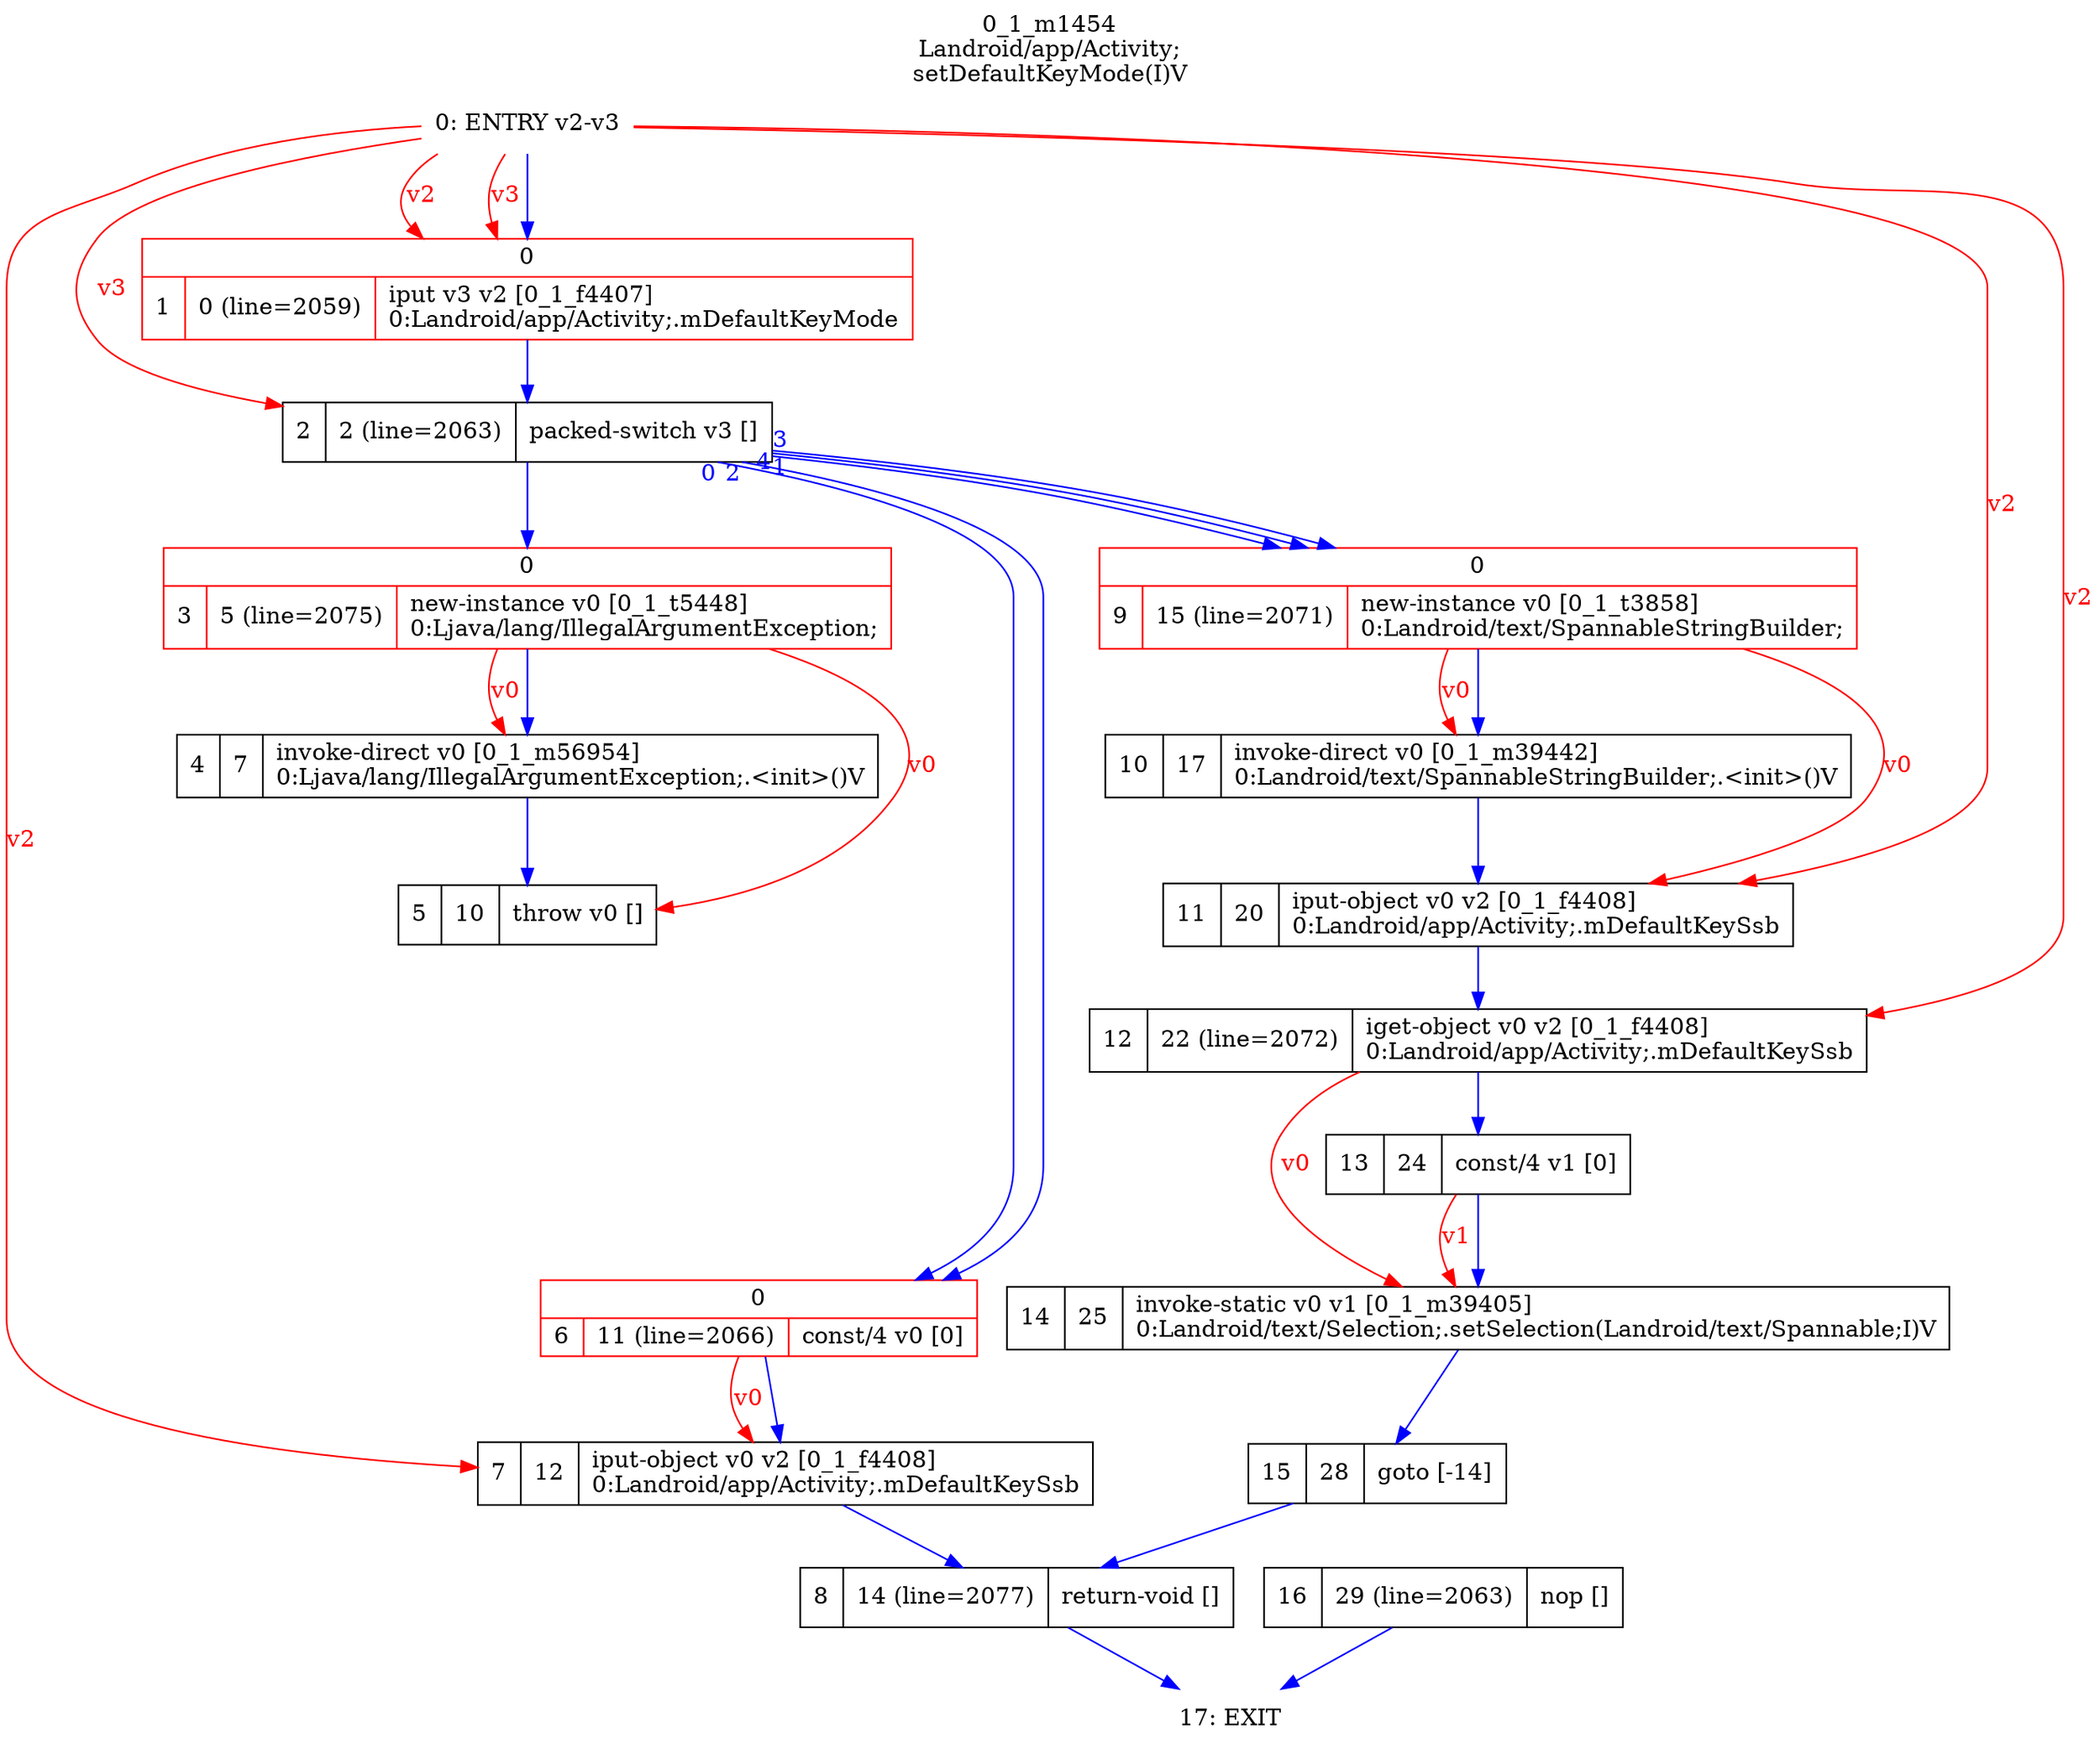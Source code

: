 digraph G {
rankdir=UD;
labelloc=t;
label="0_1_m1454\nLandroid/app/Activity;
setDefaultKeyMode(I)V";
0[label="0: ENTRY v2-v3",shape=plaintext];
1[label="{0|{1|0 (line=2059)|iput v3 v2 [0_1_f4407]\l0:Landroid/app/Activity;.mDefaultKeyMode\l}}",shape=record, color=red];
2[label="2|2 (line=2063)|packed-switch v3 []\l",shape=record];
3[label="{0|{3|5 (line=2075)|new-instance v0 [0_1_t5448]\l0:Ljava/lang/IllegalArgumentException;\l}}",shape=record, color=red];
4[label="4|7|invoke-direct v0 [0_1_m56954]\l0:Ljava/lang/IllegalArgumentException;.\<init\>()V\l",shape=record,URL="0_1_m56954.dot"];
5[label="5|10|throw v0 []\l",shape=record];
6[label="{0|{6|11 (line=2066)|const/4 v0 [0]\l}}",shape=record, color=red];
7[label="7|12|iput-object v0 v2 [0_1_f4408]\l0:Landroid/app/Activity;.mDefaultKeySsb\l",shape=record];
8[label="8|14 (line=2077)|return-void []\l",shape=record];
9[label="{0|{9|15 (line=2071)|new-instance v0 [0_1_t3858]\l0:Landroid/text/SpannableStringBuilder;\l}}",shape=record, color=red];
10[label="10|17|invoke-direct v0 [0_1_m39442]\l0:Landroid/text/SpannableStringBuilder;.\<init\>()V\l",shape=record,URL="0_1_m39442.dot"];
11[label="11|20|iput-object v0 v2 [0_1_f4408]\l0:Landroid/app/Activity;.mDefaultKeySsb\l",shape=record];
12[label="12|22 (line=2072)|iget-object v0 v2 [0_1_f4408]\l0:Landroid/app/Activity;.mDefaultKeySsb\l",shape=record];
13[label="13|24|const/4 v1 [0]\l",shape=record];
14[label="14|25|invoke-static v0 v1 [0_1_m39405]\l0:Landroid/text/Selection;.setSelection(Landroid/text/Spannable;I)V\l",shape=record,URL="0_1_m39405.dot"];
15[label="15|28|goto [-14]\l",shape=record];
16[label="16|29 (line=2063)|nop []\l",shape=record];
17[label="17: EXIT",shape=plaintext];
0->1 [color=blue, fontcolor=blue,weight=100, taillabel=""];
1->2 [color=blue, fontcolor=blue,weight=100, taillabel=""];
2->6 [color=blue, fontcolor=blue,weight=10, taillabel="0"];
2->9 [color=blue, fontcolor=blue,weight=10, taillabel="1"];
2->6 [color=blue, fontcolor=blue,weight=10, taillabel="2"];
2->9 [color=blue, fontcolor=blue,weight=10, taillabel="3"];
2->9 [color=blue, fontcolor=blue,weight=10, taillabel="4"];
2->3 [color=blue, fontcolor=blue,weight=100, taillabel=""];
3->4 [color=blue, fontcolor=blue,weight=100, taillabel=""];
4->5 [color=blue, fontcolor=blue,weight=100, taillabel=""];
6->7 [color=blue, fontcolor=blue,weight=100, taillabel=""];
7->8 [color=blue, fontcolor=blue,weight=100, taillabel=""];
8->17 [color=blue, fontcolor=blue,weight=100, taillabel=""];
9->10 [color=blue, fontcolor=blue,weight=100, taillabel=""];
10->11 [color=blue, fontcolor=blue,weight=100, taillabel=""];
11->12 [color=blue, fontcolor=blue,weight=100, taillabel=""];
12->13 [color=blue, fontcolor=blue,weight=100, taillabel=""];
13->14 [color=blue, fontcolor=blue,weight=100, taillabel=""];
14->15 [color=blue, fontcolor=blue,weight=100, taillabel=""];
15->8 [color=blue, fontcolor=blue,weight=100, taillabel=""];
16->17 [color=blue, fontcolor=blue,weight=100, taillabel=""];
0->1 [color=red, fontcolor=red, label="v2"];
0->1 [color=red, fontcolor=red, label="v3"];
0->2 [color=red, fontcolor=red, label="v3"];
3->4 [color=red, fontcolor=red, label="v0"];
3->5 [color=red, fontcolor=red, label="v0"];
0->7 [color=red, fontcolor=red, label="v2"];
6->7 [color=red, fontcolor=red, label="v0"];
9->10 [color=red, fontcolor=red, label="v0"];
0->11 [color=red, fontcolor=red, label="v2"];
9->11 [color=red, fontcolor=red, label="v0"];
0->12 [color=red, fontcolor=red, label="v2"];
12->14 [color=red, fontcolor=red, label="v0"];
13->14 [color=red, fontcolor=red, label="v1"];
}
